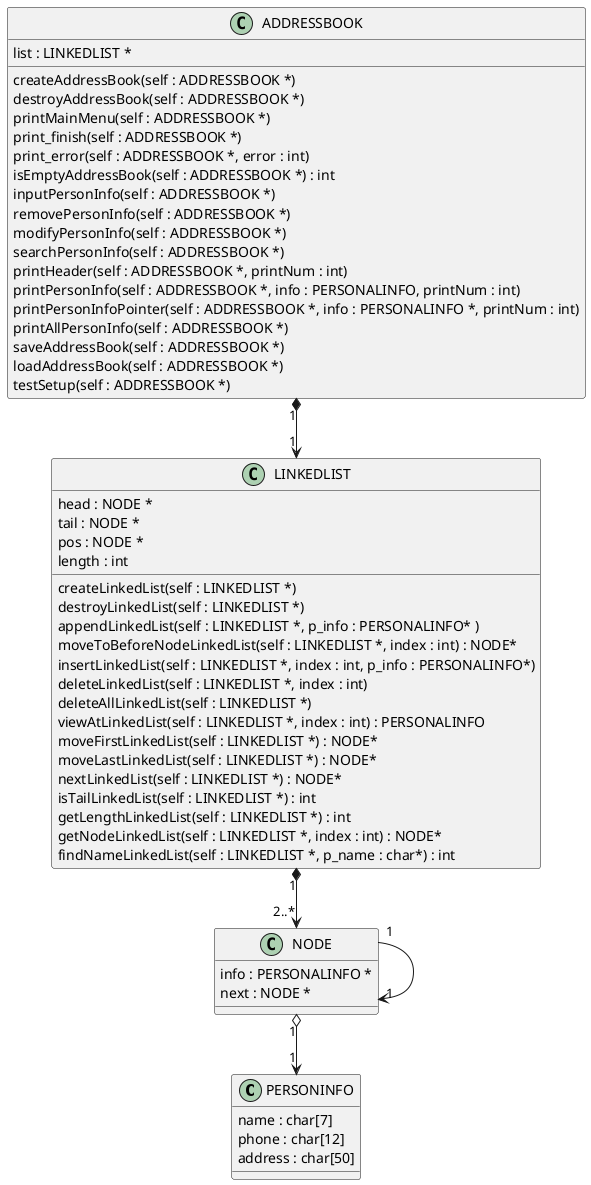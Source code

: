 @startuml

class PERSONINFO {
name : char[7]
phone : char[12]
address : char[50]
}

class NODE {
info : PERSONALINFO *
next : NODE *
}

class LINKEDLIST {
head : NODE *
tail : NODE *
pos : NODE *
length : int
createLinkedList(self : LINKEDLIST *)
destroyLinkedList(self : LINKEDLIST *)
appendLinkedList(self : LINKEDLIST *, p_info : PERSONALINFO* )
moveToBeforeNodeLinkedList(self : LINKEDLIST *, index : int) : NODE*
insertLinkedList(self : LINKEDLIST *, index : int, p_info : PERSONALINFO*)
deleteLinkedList(self : LINKEDLIST *, index : int)
deleteAllLinkedList(self : LINKEDLIST *)
viewAtLinkedList(self : LINKEDLIST *, index : int) : PERSONALINFO
moveFirstLinkedList(self : LINKEDLIST *) : NODE*
moveLastLinkedList(self : LINKEDLIST *) : NODE*
nextLinkedList(self : LINKEDLIST *) : NODE*
isTailLinkedList(self : LINKEDLIST *) : int
getLengthLinkedList(self : LINKEDLIST *) : int
getNodeLinkedList(self : LINKEDLIST *, index : int) : NODE*
findNameLinkedList(self : LINKEDLIST *, p_name : char*) : int
}

class ADDRESSBOOK {
list : LINKEDLIST *
createAddressBook(self : ADDRESSBOOK *)
destroyAddressBook(self : ADDRESSBOOK *)
printMainMenu(self : ADDRESSBOOK *)
print_finish(self : ADDRESSBOOK *)
print_error(self : ADDRESSBOOK *, error : int)
isEmptyAddressBook(self : ADDRESSBOOK *) : int
inputPersonInfo(self : ADDRESSBOOK *)
removePersonInfo(self : ADDRESSBOOK *)
modifyPersonInfo(self : ADDRESSBOOK *)
searchPersonInfo(self : ADDRESSBOOK *)
printHeader(self : ADDRESSBOOK *, printNum : int)
printPersonInfo(self : ADDRESSBOOK *, info : PERSONALINFO, printNum : int)
printPersonInfoPointer(self : ADDRESSBOOK *, info : PERSONALINFO *, printNum : int)
printAllPersonInfo(self : ADDRESSBOOK *)
saveAddressBook(self : ADDRESSBOOK *)
loadAddressBook(self : ADDRESSBOOK *)
testSetup(self : ADDRESSBOOK *)
}


ADDRESSBOOK "1" *--> "1" LINKEDLIST
LINKEDLIST "1" *--> "2..*" NODE
NODE "1" --> "1" NODE
NODE "1" o--> "1" PERSONINFO

@enduml

